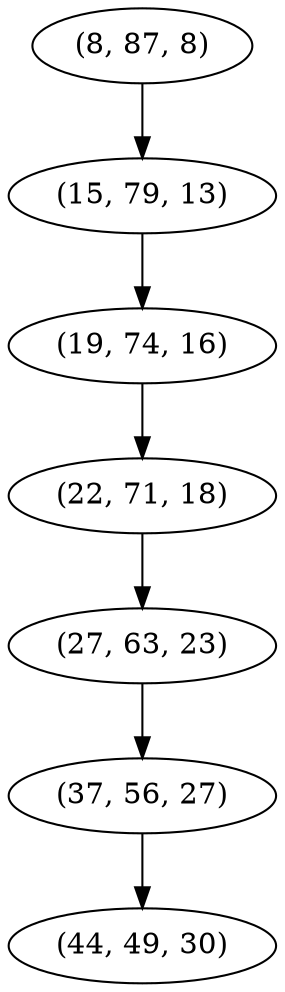 digraph tree {
    "(8, 87, 8)";
    "(15, 79, 13)";
    "(19, 74, 16)";
    "(22, 71, 18)";
    "(27, 63, 23)";
    "(37, 56, 27)";
    "(44, 49, 30)";
    "(8, 87, 8)" -> "(15, 79, 13)";
    "(15, 79, 13)" -> "(19, 74, 16)";
    "(19, 74, 16)" -> "(22, 71, 18)";
    "(22, 71, 18)" -> "(27, 63, 23)";
    "(27, 63, 23)" -> "(37, 56, 27)";
    "(37, 56, 27)" -> "(44, 49, 30)";
}
